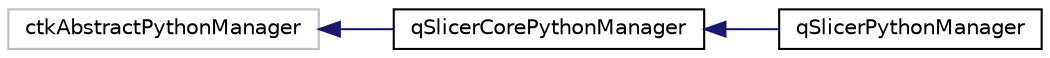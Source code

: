 digraph "Graphical Class Hierarchy"
{
  bgcolor="transparent";
  edge [fontname="Helvetica",fontsize="10",labelfontname="Helvetica",labelfontsize="10"];
  node [fontname="Helvetica",fontsize="10",shape=record];
  rankdir="LR";
  Node1043 [label="ctkAbstractPythonManager",height=0.2,width=0.4,color="grey75"];
  Node1043 -> Node0 [dir="back",color="midnightblue",fontsize="10",style="solid",fontname="Helvetica"];
  Node0 [label="qSlicerCorePythonManager",height=0.2,width=0.4,color="black",URL="$classqSlicerCorePythonManager.html"];
  Node0 -> Node1 [dir="back",color="midnightblue",fontsize="10",style="solid",fontname="Helvetica"];
  Node1 [label="qSlicerPythonManager",height=0.2,width=0.4,color="black",URL="$classqSlicerPythonManager.html"];
}
